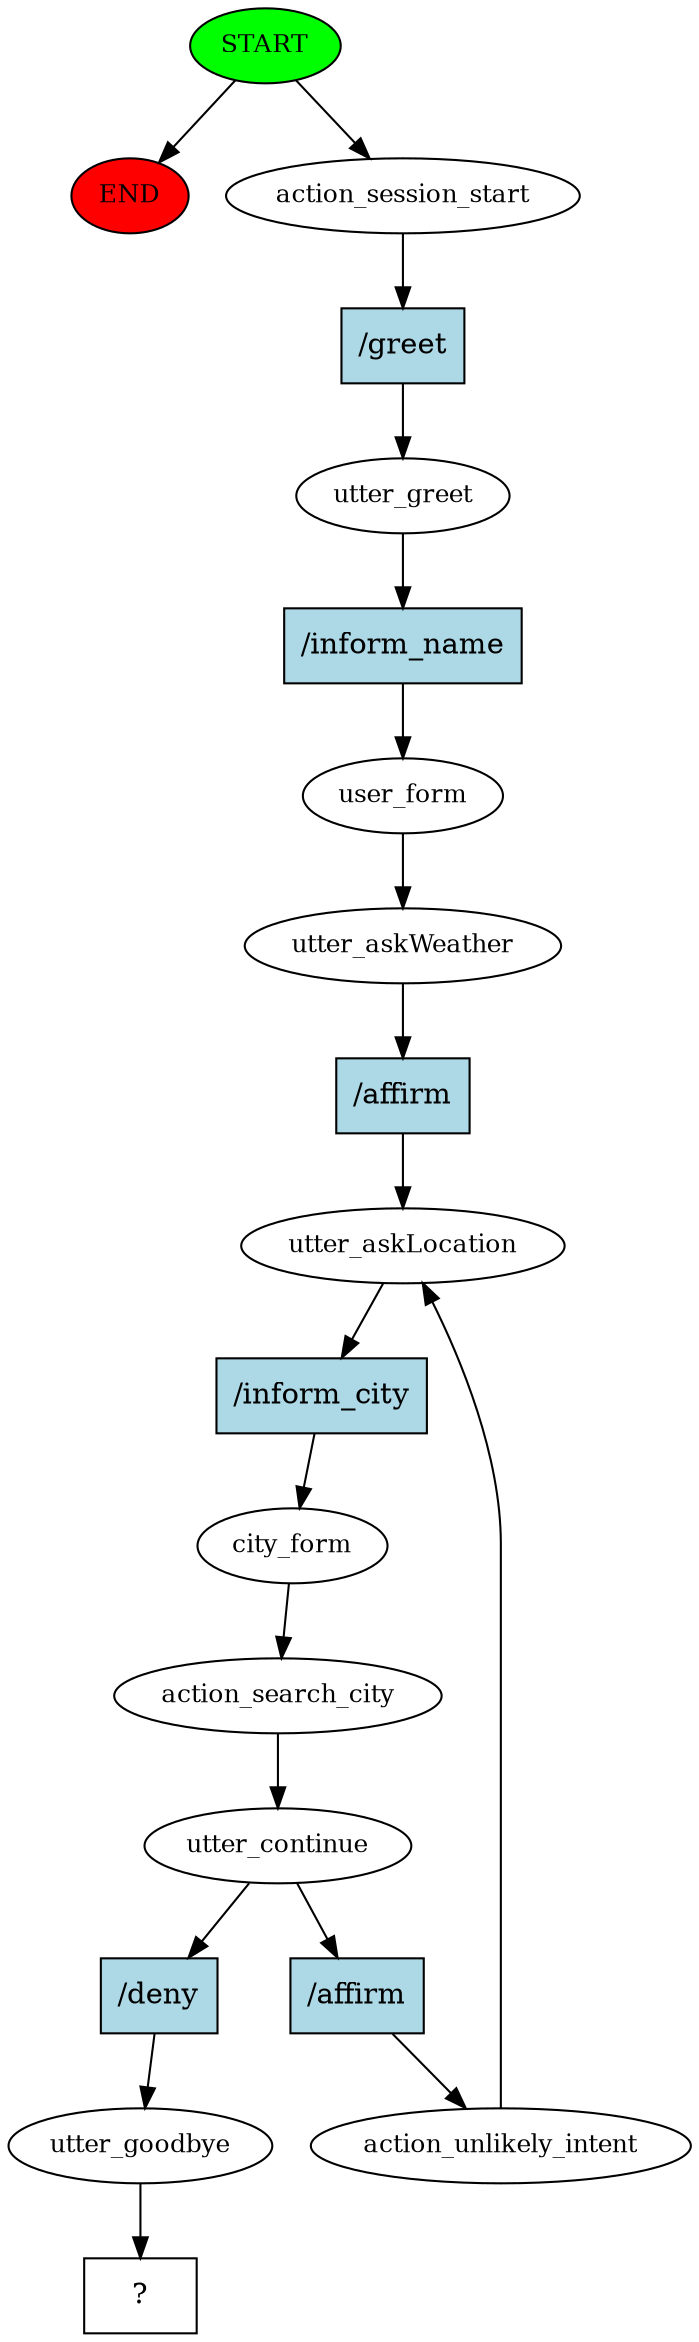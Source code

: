 digraph  {
0 [class="start active", fillcolor=green, fontsize=12, label=START, style=filled];
"-1" [class=end, fillcolor=red, fontsize=12, label=END, style=filled];
1 [class=active, fontsize=12, label=action_session_start];
2 [class=active, fontsize=12, label=utter_greet];
3 [class=active, fontsize=12, label=user_form];
4 [class=active, fontsize=12, label=utter_askWeather];
5 [class=active, fontsize=12, label=utter_askLocation];
6 [class=active, fontsize=12, label=city_form];
7 [class=active, fontsize=12, label=action_search_city];
8 [class=active, fontsize=12, label=utter_continue];
9 [class=active, fontsize=12, label=action_unlikely_intent];
19 [class=active, fontsize=12, label=utter_goodbye];
20 [class="intent dashed active", label="  ?  ", shape=rect];
21 [class="intent active", fillcolor=lightblue, label="/greet", shape=rect, style=filled];
22 [class="intent active", fillcolor=lightblue, label="/inform_name", shape=rect, style=filled];
23 [class="intent active", fillcolor=lightblue, label="/affirm", shape=rect, style=filled];
24 [class="intent active", fillcolor=lightblue, label="/inform_city", shape=rect, style=filled];
25 [class="intent active", fillcolor=lightblue, label="/affirm", shape=rect, style=filled];
26 [class="intent active", fillcolor=lightblue, label="/deny", shape=rect, style=filled];
0 -> "-1"  [class="", key=NONE, label=""];
0 -> 1  [class=active, key=NONE, label=""];
1 -> 21  [class=active, key=0];
2 -> 22  [class=active, key=0];
3 -> 4  [class=active, key=NONE, label=""];
4 -> 23  [class=active, key=0];
5 -> 24  [class=active, key=0];
6 -> 7  [class=active, key=NONE, label=""];
7 -> 8  [class=active, key=NONE, label=""];
8 -> 25  [class=active, key=0];
8 -> 26  [class=active, key=0];
9 -> 5  [class=active, key=NONE, label=""];
19 -> 20  [class=active, key=NONE, label=""];
21 -> 2  [class=active, key=0];
22 -> 3  [class=active, key=0];
23 -> 5  [class=active, key=0];
24 -> 6  [class=active, key=0];
25 -> 9  [class=active, key=0];
26 -> 19  [class=active, key=0];
}
